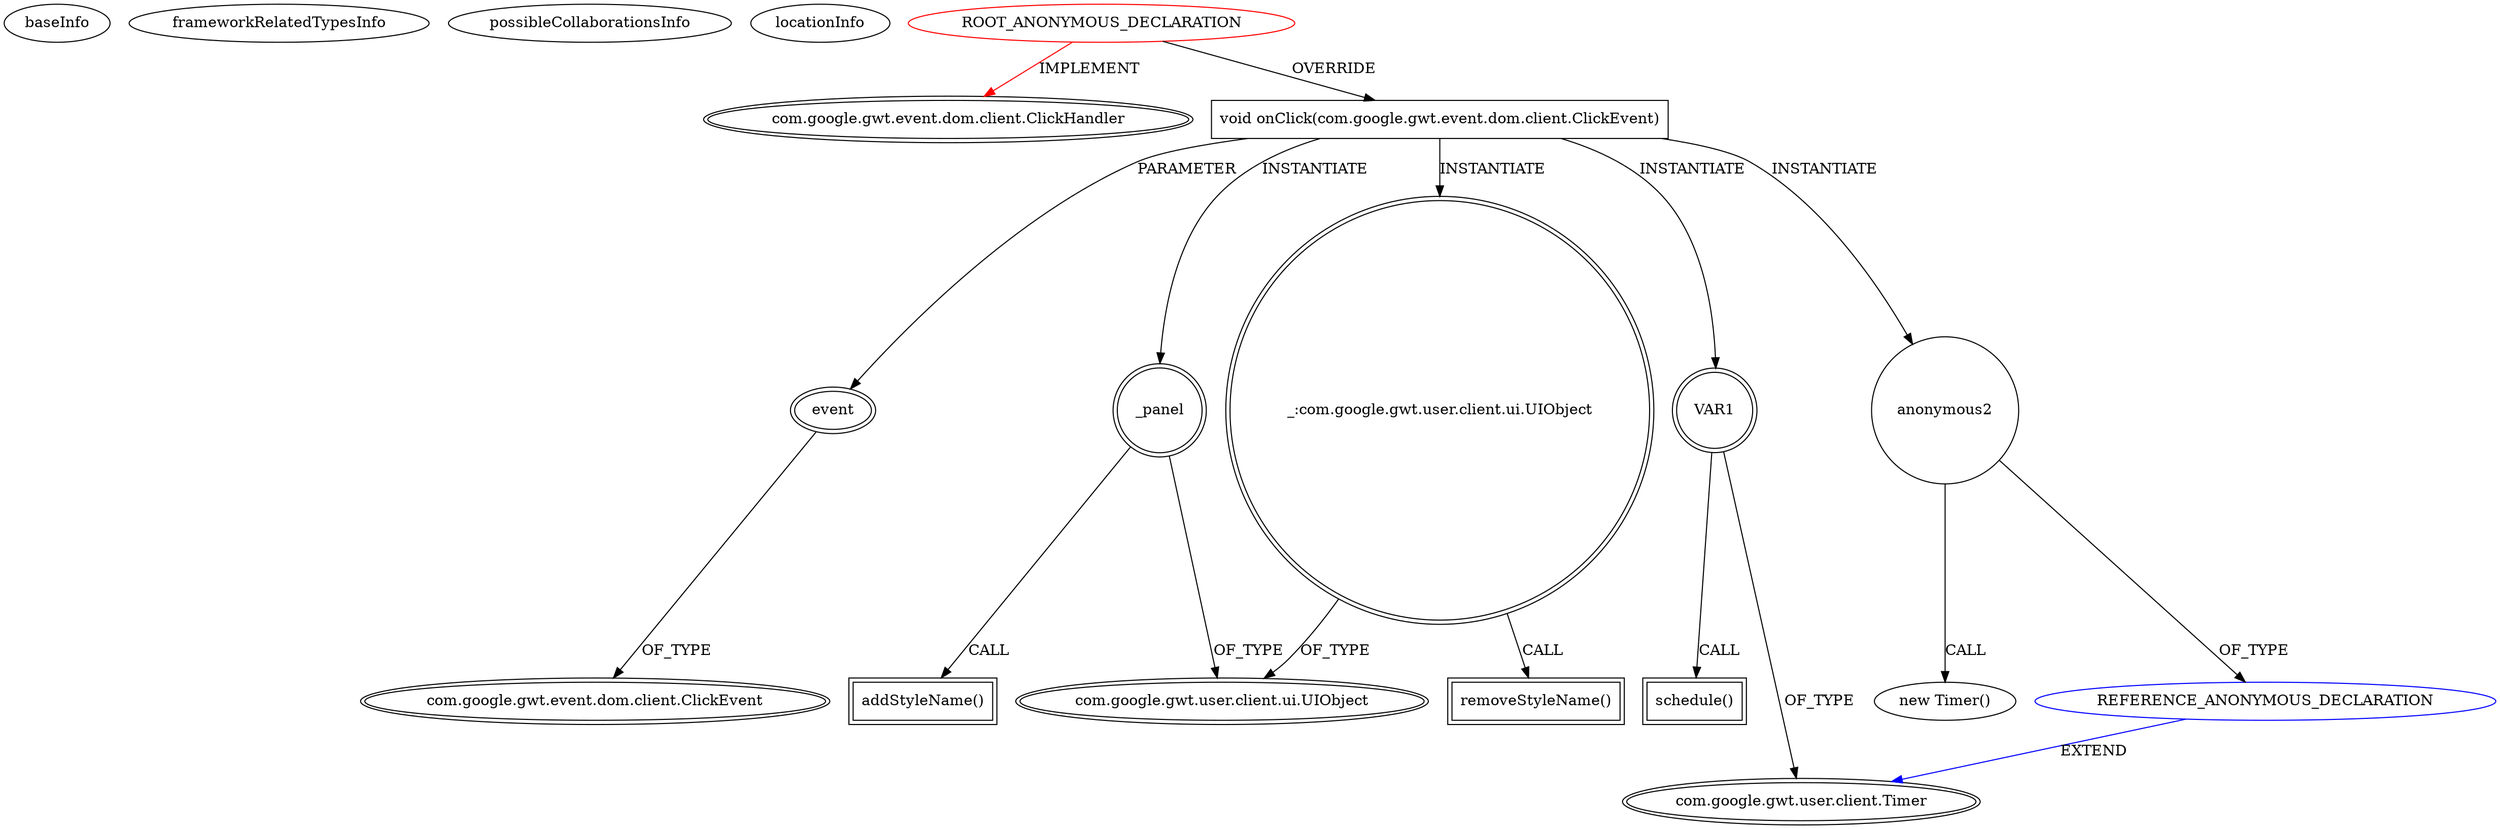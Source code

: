 digraph {
baseInfo[graphId=4190,category="extension_graph",isAnonymous=true,possibleRelation=true]
frameworkRelatedTypesInfo[0="com.google.gwt.event.dom.client.ClickHandler"]
possibleCollaborationsInfo[0="4190~OVERRIDING_METHOD_DECLARATION-INSTANTIATION-~com.google.gwt.event.dom.client.ClickHandler ~com.google.gwt.user.client.Timer ~true~true"]
locationInfo[projectName="nextinterfaces-next",filePath="/nextinterfaces-next/next-master/src/next/i/view/XTableCell.java",contextSignature="void XTableCell_(next.i.view.CellData)",graphId="4190"]
0[label="ROOT_ANONYMOUS_DECLARATION",vertexType="ROOT_ANONYMOUS_DECLARATION",isFrameworkType=false,color=red]
1[label="com.google.gwt.event.dom.client.ClickHandler",vertexType="FRAMEWORK_INTERFACE_TYPE",isFrameworkType=true,peripheries=2]
7[label="void onClick(com.google.gwt.event.dom.client.ClickEvent)",vertexType="OVERRIDING_METHOD_DECLARATION",isFrameworkType=false,shape=box]
8[label="event",vertexType="PARAMETER_DECLARATION",isFrameworkType=true,peripheries=2]
9[label="com.google.gwt.event.dom.client.ClickEvent",vertexType="FRAMEWORK_CLASS_TYPE",isFrameworkType=true,peripheries=2]
10[label="_panel",vertexType="VARIABLE_EXPRESION",isFrameworkType=true,peripheries=2,shape=circle]
12[label="com.google.gwt.user.client.ui.UIObject",vertexType="FRAMEWORK_CLASS_TYPE",isFrameworkType=true,peripheries=2]
11[label="addStyleName()",vertexType="INSIDE_CALL",isFrameworkType=true,peripheries=2,shape=box]
13[label="VAR1",vertexType="VARIABLE_EXPRESION",isFrameworkType=true,peripheries=2,shape=circle]
15[label="com.google.gwt.user.client.Timer",vertexType="FRAMEWORK_CLASS_TYPE",isFrameworkType=true,peripheries=2]
14[label="schedule()",vertexType="INSIDE_CALL",isFrameworkType=true,peripheries=2,shape=box]
17[label="anonymous2",vertexType="VARIABLE_EXPRESION",isFrameworkType=false,shape=circle]
18[label="REFERENCE_ANONYMOUS_DECLARATION",vertexType="REFERENCE_ANONYMOUS_DECLARATION",isFrameworkType=false,color=blue]
16[label="new Timer()",vertexType="CONSTRUCTOR_CALL",isFrameworkType=false]
20[label="_:com.google.gwt.user.client.ui.UIObject",vertexType="VARIABLE_EXPRESION",isFrameworkType=true,peripheries=2,shape=circle]
21[label="removeStyleName()",vertexType="INSIDE_CALL",isFrameworkType=true,peripheries=2,shape=box]
0->1[label="IMPLEMENT",color=red]
0->7[label="OVERRIDE"]
8->9[label="OF_TYPE"]
7->8[label="PARAMETER"]
7->10[label="INSTANTIATE"]
10->12[label="OF_TYPE"]
10->11[label="CALL"]
7->13[label="INSTANTIATE"]
13->15[label="OF_TYPE"]
13->14[label="CALL"]
7->17[label="INSTANTIATE"]
18->15[label="EXTEND",color=blue]
17->18[label="OF_TYPE"]
17->16[label="CALL"]
7->20[label="INSTANTIATE"]
20->12[label="OF_TYPE"]
20->21[label="CALL"]
}
